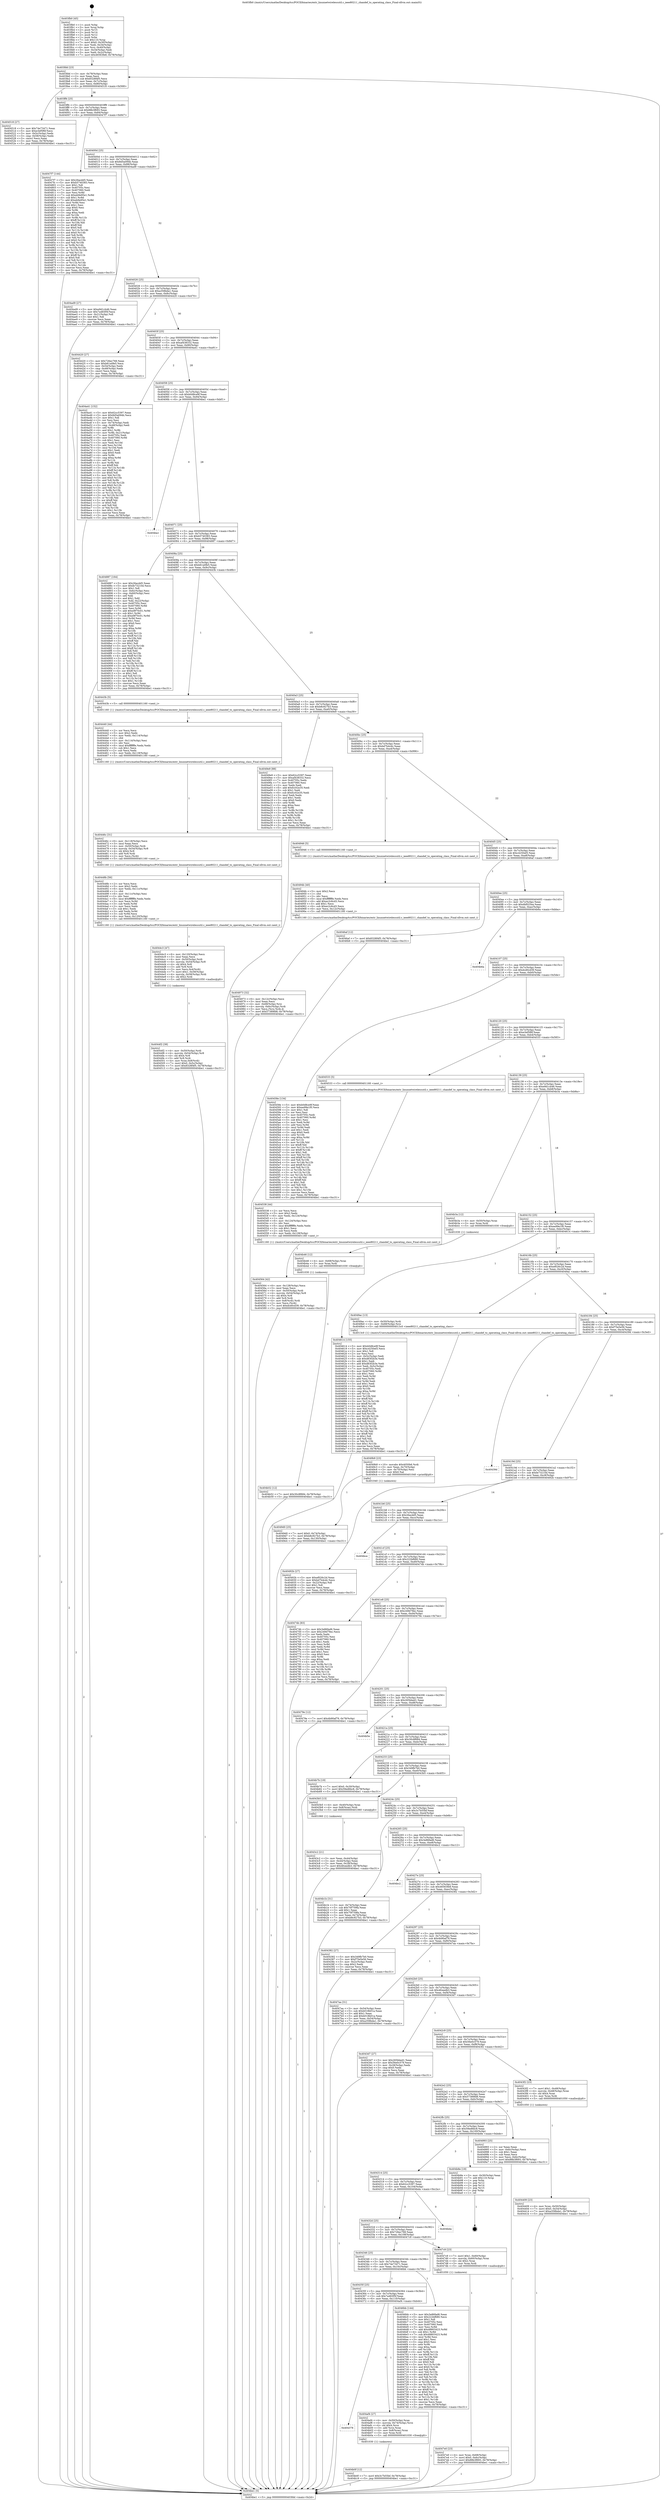 digraph "0x403fb0" {
  label = "0x403fb0 (/mnt/c/Users/mathe/Desktop/tcc/POCII/binaries/extr_linuxnetwirelessutil.c_ieee80211_chandef_to_operating_class_Final-ollvm.out::main(0))"
  labelloc = "t"
  node[shape=record]

  Entry [label="",width=0.3,height=0.3,shape=circle,fillcolor=black,style=filled]
  "0x403fdd" [label="{
     0x403fdd [23]\l
     | [instrs]\l
     &nbsp;&nbsp;0x403fdd \<+3\>: mov -0x78(%rbp),%eax\l
     &nbsp;&nbsp;0x403fe0 \<+2\>: mov %eax,%ecx\l
     &nbsp;&nbsp;0x403fe2 \<+6\>: sub $0x8328f4f5,%ecx\l
     &nbsp;&nbsp;0x403fe8 \<+3\>: mov %eax,-0x7c(%rbp)\l
     &nbsp;&nbsp;0x403feb \<+3\>: mov %ecx,-0x80(%rbp)\l
     &nbsp;&nbsp;0x403fee \<+6\>: je 0000000000404518 \<main+0x568\>\l
  }"]
  "0x404518" [label="{
     0x404518 [27]\l
     | [instrs]\l
     &nbsp;&nbsp;0x404518 \<+5\>: mov $0x74e73471,%eax\l
     &nbsp;&nbsp;0x40451d \<+5\>: mov $0xe3ef5f6f,%ecx\l
     &nbsp;&nbsp;0x404522 \<+3\>: mov -0x5c(%rbp),%edx\l
     &nbsp;&nbsp;0x404525 \<+3\>: cmp -0x58(%rbp),%edx\l
     &nbsp;&nbsp;0x404528 \<+3\>: cmovl %ecx,%eax\l
     &nbsp;&nbsp;0x40452b \<+3\>: mov %eax,-0x78(%rbp)\l
     &nbsp;&nbsp;0x40452e \<+5\>: jmp 0000000000404be1 \<main+0xc31\>\l
  }"]
  "0x403ff4" [label="{
     0x403ff4 [25]\l
     | [instrs]\l
     &nbsp;&nbsp;0x403ff4 \<+5\>: jmp 0000000000403ff9 \<main+0x49\>\l
     &nbsp;&nbsp;0x403ff9 \<+3\>: mov -0x7c(%rbp),%eax\l
     &nbsp;&nbsp;0x403ffc \<+5\>: sub $0x88b3f693,%eax\l
     &nbsp;&nbsp;0x404001 \<+6\>: mov %eax,-0x84(%rbp)\l
     &nbsp;&nbsp;0x404007 \<+6\>: je 00000000004047f7 \<main+0x847\>\l
  }"]
  Exit [label="",width=0.3,height=0.3,shape=circle,fillcolor=black,style=filled,peripheries=2]
  "0x4047f7" [label="{
     0x4047f7 [144]\l
     | [instrs]\l
     &nbsp;&nbsp;0x4047f7 \<+5\>: mov $0x26acdd5,%eax\l
     &nbsp;&nbsp;0x4047fc \<+5\>: mov $0xb5740383,%ecx\l
     &nbsp;&nbsp;0x404801 \<+2\>: mov $0x1,%dl\l
     &nbsp;&nbsp;0x404803 \<+7\>: mov 0x40705c,%esi\l
     &nbsp;&nbsp;0x40480a \<+7\>: mov 0x407060,%edi\l
     &nbsp;&nbsp;0x404811 \<+3\>: mov %esi,%r8d\l
     &nbsp;&nbsp;0x404814 \<+7\>: sub $0xeb9e95e1,%r8d\l
     &nbsp;&nbsp;0x40481b \<+4\>: sub $0x1,%r8d\l
     &nbsp;&nbsp;0x40481f \<+7\>: add $0xeb9e95e1,%r8d\l
     &nbsp;&nbsp;0x404826 \<+4\>: imul %r8d,%esi\l
     &nbsp;&nbsp;0x40482a \<+3\>: and $0x1,%esi\l
     &nbsp;&nbsp;0x40482d \<+3\>: cmp $0x0,%esi\l
     &nbsp;&nbsp;0x404830 \<+4\>: sete %r9b\l
     &nbsp;&nbsp;0x404834 \<+3\>: cmp $0xa,%edi\l
     &nbsp;&nbsp;0x404837 \<+4\>: setl %r10b\l
     &nbsp;&nbsp;0x40483b \<+3\>: mov %r9b,%r11b\l
     &nbsp;&nbsp;0x40483e \<+4\>: xor $0xff,%r11b\l
     &nbsp;&nbsp;0x404842 \<+3\>: mov %r10b,%bl\l
     &nbsp;&nbsp;0x404845 \<+3\>: xor $0xff,%bl\l
     &nbsp;&nbsp;0x404848 \<+3\>: xor $0x0,%dl\l
     &nbsp;&nbsp;0x40484b \<+3\>: mov %r11b,%r14b\l
     &nbsp;&nbsp;0x40484e \<+4\>: and $0x0,%r14b\l
     &nbsp;&nbsp;0x404852 \<+3\>: and %dl,%r9b\l
     &nbsp;&nbsp;0x404855 \<+3\>: mov %bl,%r15b\l
     &nbsp;&nbsp;0x404858 \<+4\>: and $0x0,%r15b\l
     &nbsp;&nbsp;0x40485c \<+3\>: and %dl,%r10b\l
     &nbsp;&nbsp;0x40485f \<+3\>: or %r9b,%r14b\l
     &nbsp;&nbsp;0x404862 \<+3\>: or %r10b,%r15b\l
     &nbsp;&nbsp;0x404865 \<+3\>: xor %r15b,%r14b\l
     &nbsp;&nbsp;0x404868 \<+3\>: or %bl,%r11b\l
     &nbsp;&nbsp;0x40486b \<+4\>: xor $0xff,%r11b\l
     &nbsp;&nbsp;0x40486f \<+3\>: or $0x0,%dl\l
     &nbsp;&nbsp;0x404872 \<+3\>: and %dl,%r11b\l
     &nbsp;&nbsp;0x404875 \<+3\>: or %r11b,%r14b\l
     &nbsp;&nbsp;0x404878 \<+4\>: test $0x1,%r14b\l
     &nbsp;&nbsp;0x40487c \<+3\>: cmovne %ecx,%eax\l
     &nbsp;&nbsp;0x40487f \<+3\>: mov %eax,-0x78(%rbp)\l
     &nbsp;&nbsp;0x404882 \<+5\>: jmp 0000000000404be1 \<main+0xc31\>\l
  }"]
  "0x40400d" [label="{
     0x40400d [25]\l
     | [instrs]\l
     &nbsp;&nbsp;0x40400d \<+5\>: jmp 0000000000404012 \<main+0x62\>\l
     &nbsp;&nbsp;0x404012 \<+3\>: mov -0x7c(%rbp),%eax\l
     &nbsp;&nbsp;0x404015 \<+5\>: sub $0x8d5a094b,%eax\l
     &nbsp;&nbsp;0x40401a \<+6\>: mov %eax,-0x88(%rbp)\l
     &nbsp;&nbsp;0x404020 \<+6\>: je 0000000000404ad9 \<main+0xb29\>\l
  }"]
  "0x404b52" [label="{
     0x404b52 [12]\l
     | [instrs]\l
     &nbsp;&nbsp;0x404b52 \<+7\>: movl $0x30c8f684,-0x78(%rbp)\l
     &nbsp;&nbsp;0x404b59 \<+5\>: jmp 0000000000404be1 \<main+0xc31\>\l
  }"]
  "0x404ad9" [label="{
     0x404ad9 [27]\l
     | [instrs]\l
     &nbsp;&nbsp;0x404ad9 \<+5\>: mov $0xe9d1cb46,%eax\l
     &nbsp;&nbsp;0x404ade \<+5\>: mov $0x7a483f5f,%ecx\l
     &nbsp;&nbsp;0x404ae3 \<+3\>: mov -0x21(%rbp),%dl\l
     &nbsp;&nbsp;0x404ae6 \<+3\>: test $0x1,%dl\l
     &nbsp;&nbsp;0x404ae9 \<+3\>: cmovne %ecx,%eax\l
     &nbsp;&nbsp;0x404aec \<+3\>: mov %eax,-0x78(%rbp)\l
     &nbsp;&nbsp;0x404aef \<+5\>: jmp 0000000000404be1 \<main+0xc31\>\l
  }"]
  "0x404026" [label="{
     0x404026 [25]\l
     | [instrs]\l
     &nbsp;&nbsp;0x404026 \<+5\>: jmp 000000000040402b \<main+0x7b\>\l
     &nbsp;&nbsp;0x40402b \<+3\>: mov -0x7c(%rbp),%eax\l
     &nbsp;&nbsp;0x40402e \<+5\>: sub $0xa358bda1,%eax\l
     &nbsp;&nbsp;0x404033 \<+6\>: mov %eax,-0x8c(%rbp)\l
     &nbsp;&nbsp;0x404039 \<+6\>: je 0000000000404420 \<main+0x470\>\l
  }"]
  "0x404b46" [label="{
     0x404b46 [12]\l
     | [instrs]\l
     &nbsp;&nbsp;0x404b46 \<+4\>: mov -0x68(%rbp),%rax\l
     &nbsp;&nbsp;0x404b4a \<+3\>: mov %rax,%rdi\l
     &nbsp;&nbsp;0x404b4d \<+5\>: call 0000000000401030 \<free@plt\>\l
     | [calls]\l
     &nbsp;&nbsp;0x401030 \{1\} (unknown)\l
  }"]
  "0x404420" [label="{
     0x404420 [27]\l
     | [instrs]\l
     &nbsp;&nbsp;0x404420 \<+5\>: mov $0x726ec768,%eax\l
     &nbsp;&nbsp;0x404425 \<+5\>: mov $0xb61a0fe5,%ecx\l
     &nbsp;&nbsp;0x40442a \<+3\>: mov -0x54(%rbp),%edx\l
     &nbsp;&nbsp;0x40442d \<+3\>: cmp -0x48(%rbp),%edx\l
     &nbsp;&nbsp;0x404430 \<+3\>: cmovl %ecx,%eax\l
     &nbsp;&nbsp;0x404433 \<+3\>: mov %eax,-0x78(%rbp)\l
     &nbsp;&nbsp;0x404436 \<+5\>: jmp 0000000000404be1 \<main+0xc31\>\l
  }"]
  "0x40403f" [label="{
     0x40403f [25]\l
     | [instrs]\l
     &nbsp;&nbsp;0x40403f \<+5\>: jmp 0000000000404044 \<main+0x94\>\l
     &nbsp;&nbsp;0x404044 \<+3\>: mov -0x7c(%rbp),%eax\l
     &nbsp;&nbsp;0x404047 \<+5\>: sub $0xaf438332,%eax\l
     &nbsp;&nbsp;0x40404c \<+6\>: mov %eax,-0x90(%rbp)\l
     &nbsp;&nbsp;0x404052 \<+6\>: je 0000000000404a41 \<main+0xa91\>\l
  }"]
  "0x404b0f" [label="{
     0x404b0f [12]\l
     | [instrs]\l
     &nbsp;&nbsp;0x404b0f \<+7\>: movl $0x3c7b55bf,-0x78(%rbp)\l
     &nbsp;&nbsp;0x404b16 \<+5\>: jmp 0000000000404be1 \<main+0xc31\>\l
  }"]
  "0x404a41" [label="{
     0x404a41 [152]\l
     | [instrs]\l
     &nbsp;&nbsp;0x404a41 \<+5\>: mov $0x62cc5397,%eax\l
     &nbsp;&nbsp;0x404a46 \<+5\>: mov $0x8d5a094b,%ecx\l
     &nbsp;&nbsp;0x404a4b \<+2\>: mov $0x1,%dl\l
     &nbsp;&nbsp;0x404a4d \<+2\>: xor %esi,%esi\l
     &nbsp;&nbsp;0x404a4f \<+3\>: mov -0x74(%rbp),%edi\l
     &nbsp;&nbsp;0x404a52 \<+3\>: cmp -0x48(%rbp),%edi\l
     &nbsp;&nbsp;0x404a55 \<+4\>: setl %r8b\l
     &nbsp;&nbsp;0x404a59 \<+4\>: and $0x1,%r8b\l
     &nbsp;&nbsp;0x404a5d \<+4\>: mov %r8b,-0x21(%rbp)\l
     &nbsp;&nbsp;0x404a61 \<+7\>: mov 0x40705c,%edi\l
     &nbsp;&nbsp;0x404a68 \<+8\>: mov 0x407060,%r9d\l
     &nbsp;&nbsp;0x404a70 \<+3\>: sub $0x1,%esi\l
     &nbsp;&nbsp;0x404a73 \<+3\>: mov %edi,%r10d\l
     &nbsp;&nbsp;0x404a76 \<+3\>: add %esi,%r10d\l
     &nbsp;&nbsp;0x404a79 \<+4\>: imul %r10d,%edi\l
     &nbsp;&nbsp;0x404a7d \<+3\>: and $0x1,%edi\l
     &nbsp;&nbsp;0x404a80 \<+3\>: cmp $0x0,%edi\l
     &nbsp;&nbsp;0x404a83 \<+4\>: sete %r8b\l
     &nbsp;&nbsp;0x404a87 \<+4\>: cmp $0xa,%r9d\l
     &nbsp;&nbsp;0x404a8b \<+4\>: setl %r11b\l
     &nbsp;&nbsp;0x404a8f \<+3\>: mov %r8b,%bl\l
     &nbsp;&nbsp;0x404a92 \<+3\>: xor $0xff,%bl\l
     &nbsp;&nbsp;0x404a95 \<+3\>: mov %r11b,%r14b\l
     &nbsp;&nbsp;0x404a98 \<+4\>: xor $0xff,%r14b\l
     &nbsp;&nbsp;0x404a9c \<+3\>: xor $0x0,%dl\l
     &nbsp;&nbsp;0x404a9f \<+3\>: mov %bl,%r15b\l
     &nbsp;&nbsp;0x404aa2 \<+4\>: and $0x0,%r15b\l
     &nbsp;&nbsp;0x404aa6 \<+3\>: and %dl,%r8b\l
     &nbsp;&nbsp;0x404aa9 \<+3\>: mov %r14b,%r12b\l
     &nbsp;&nbsp;0x404aac \<+4\>: and $0x0,%r12b\l
     &nbsp;&nbsp;0x404ab0 \<+3\>: and %dl,%r11b\l
     &nbsp;&nbsp;0x404ab3 \<+3\>: or %r8b,%r15b\l
     &nbsp;&nbsp;0x404ab6 \<+3\>: or %r11b,%r12b\l
     &nbsp;&nbsp;0x404ab9 \<+3\>: xor %r12b,%r15b\l
     &nbsp;&nbsp;0x404abc \<+3\>: or %r14b,%bl\l
     &nbsp;&nbsp;0x404abf \<+3\>: xor $0xff,%bl\l
     &nbsp;&nbsp;0x404ac2 \<+3\>: or $0x0,%dl\l
     &nbsp;&nbsp;0x404ac5 \<+2\>: and %dl,%bl\l
     &nbsp;&nbsp;0x404ac7 \<+3\>: or %bl,%r15b\l
     &nbsp;&nbsp;0x404aca \<+4\>: test $0x1,%r15b\l
     &nbsp;&nbsp;0x404ace \<+3\>: cmovne %ecx,%eax\l
     &nbsp;&nbsp;0x404ad1 \<+3\>: mov %eax,-0x78(%rbp)\l
     &nbsp;&nbsp;0x404ad4 \<+5\>: jmp 0000000000404be1 \<main+0xc31\>\l
  }"]
  "0x404058" [label="{
     0x404058 [25]\l
     | [instrs]\l
     &nbsp;&nbsp;0x404058 \<+5\>: jmp 000000000040405d \<main+0xad\>\l
     &nbsp;&nbsp;0x40405d \<+3\>: mov -0x7c(%rbp),%eax\l
     &nbsp;&nbsp;0x404060 \<+5\>: sub $0xb0d8ce9f,%eax\l
     &nbsp;&nbsp;0x404065 \<+6\>: mov %eax,-0x94(%rbp)\l
     &nbsp;&nbsp;0x40406b \<+6\>: je 0000000000404ba1 \<main+0xbf1\>\l
  }"]
  "0x404378" [label="{
     0x404378\l
  }", style=dashed]
  "0x404ba1" [label="{
     0x404ba1\l
  }", style=dashed]
  "0x404071" [label="{
     0x404071 [25]\l
     | [instrs]\l
     &nbsp;&nbsp;0x404071 \<+5\>: jmp 0000000000404076 \<main+0xc6\>\l
     &nbsp;&nbsp;0x404076 \<+3\>: mov -0x7c(%rbp),%eax\l
     &nbsp;&nbsp;0x404079 \<+5\>: sub $0xb5740383,%eax\l
     &nbsp;&nbsp;0x40407e \<+6\>: mov %eax,-0x98(%rbp)\l
     &nbsp;&nbsp;0x404084 \<+6\>: je 0000000000404887 \<main+0x8d7\>\l
  }"]
  "0x404af4" [label="{
     0x404af4 [27]\l
     | [instrs]\l
     &nbsp;&nbsp;0x404af4 \<+4\>: mov -0x50(%rbp),%rax\l
     &nbsp;&nbsp;0x404af8 \<+4\>: movslq -0x74(%rbp),%rcx\l
     &nbsp;&nbsp;0x404afc \<+4\>: shl $0x4,%rcx\l
     &nbsp;&nbsp;0x404b00 \<+3\>: add %rcx,%rax\l
     &nbsp;&nbsp;0x404b03 \<+4\>: mov 0x8(%rax),%rax\l
     &nbsp;&nbsp;0x404b07 \<+3\>: mov %rax,%rdi\l
     &nbsp;&nbsp;0x404b0a \<+5\>: call 0000000000401030 \<free@plt\>\l
     | [calls]\l
     &nbsp;&nbsp;0x401030 \{1\} (unknown)\l
  }"]
  "0x404887" [label="{
     0x404887 [164]\l
     | [instrs]\l
     &nbsp;&nbsp;0x404887 \<+5\>: mov $0x26acdd5,%eax\l
     &nbsp;&nbsp;0x40488c \<+5\>: mov $0xfe73210d,%ecx\l
     &nbsp;&nbsp;0x404891 \<+2\>: mov $0x1,%dl\l
     &nbsp;&nbsp;0x404893 \<+3\>: mov -0x6c(%rbp),%esi\l
     &nbsp;&nbsp;0x404896 \<+3\>: cmp -0x60(%rbp),%esi\l
     &nbsp;&nbsp;0x404899 \<+4\>: setl %dil\l
     &nbsp;&nbsp;0x40489d \<+4\>: and $0x1,%dil\l
     &nbsp;&nbsp;0x4048a1 \<+4\>: mov %dil,-0x22(%rbp)\l
     &nbsp;&nbsp;0x4048a5 \<+7\>: mov 0x40705c,%esi\l
     &nbsp;&nbsp;0x4048ac \<+8\>: mov 0x407060,%r8d\l
     &nbsp;&nbsp;0x4048b4 \<+3\>: mov %esi,%r9d\l
     &nbsp;&nbsp;0x4048b7 \<+7\>: add $0xe9f70c01,%r9d\l
     &nbsp;&nbsp;0x4048be \<+4\>: sub $0x1,%r9d\l
     &nbsp;&nbsp;0x4048c2 \<+7\>: sub $0xe9f70c01,%r9d\l
     &nbsp;&nbsp;0x4048c9 \<+4\>: imul %r9d,%esi\l
     &nbsp;&nbsp;0x4048cd \<+3\>: and $0x1,%esi\l
     &nbsp;&nbsp;0x4048d0 \<+3\>: cmp $0x0,%esi\l
     &nbsp;&nbsp;0x4048d3 \<+4\>: sete %dil\l
     &nbsp;&nbsp;0x4048d7 \<+4\>: cmp $0xa,%r8d\l
     &nbsp;&nbsp;0x4048db \<+4\>: setl %r10b\l
     &nbsp;&nbsp;0x4048df \<+3\>: mov %dil,%r11b\l
     &nbsp;&nbsp;0x4048e2 \<+4\>: xor $0xff,%r11b\l
     &nbsp;&nbsp;0x4048e6 \<+3\>: mov %r10b,%bl\l
     &nbsp;&nbsp;0x4048e9 \<+3\>: xor $0xff,%bl\l
     &nbsp;&nbsp;0x4048ec \<+3\>: xor $0x1,%dl\l
     &nbsp;&nbsp;0x4048ef \<+3\>: mov %r11b,%r14b\l
     &nbsp;&nbsp;0x4048f2 \<+4\>: and $0xff,%r14b\l
     &nbsp;&nbsp;0x4048f6 \<+3\>: and %dl,%dil\l
     &nbsp;&nbsp;0x4048f9 \<+3\>: mov %bl,%r15b\l
     &nbsp;&nbsp;0x4048fc \<+4\>: and $0xff,%r15b\l
     &nbsp;&nbsp;0x404900 \<+3\>: and %dl,%r10b\l
     &nbsp;&nbsp;0x404903 \<+3\>: or %dil,%r14b\l
     &nbsp;&nbsp;0x404906 \<+3\>: or %r10b,%r15b\l
     &nbsp;&nbsp;0x404909 \<+3\>: xor %r15b,%r14b\l
     &nbsp;&nbsp;0x40490c \<+3\>: or %bl,%r11b\l
     &nbsp;&nbsp;0x40490f \<+4\>: xor $0xff,%r11b\l
     &nbsp;&nbsp;0x404913 \<+3\>: or $0x1,%dl\l
     &nbsp;&nbsp;0x404916 \<+3\>: and %dl,%r11b\l
     &nbsp;&nbsp;0x404919 \<+3\>: or %r11b,%r14b\l
     &nbsp;&nbsp;0x40491c \<+4\>: test $0x1,%r14b\l
     &nbsp;&nbsp;0x404920 \<+3\>: cmovne %ecx,%eax\l
     &nbsp;&nbsp;0x404923 \<+3\>: mov %eax,-0x78(%rbp)\l
     &nbsp;&nbsp;0x404926 \<+5\>: jmp 0000000000404be1 \<main+0xc31\>\l
  }"]
  "0x40408a" [label="{
     0x40408a [25]\l
     | [instrs]\l
     &nbsp;&nbsp;0x40408a \<+5\>: jmp 000000000040408f \<main+0xdf\>\l
     &nbsp;&nbsp;0x40408f \<+3\>: mov -0x7c(%rbp),%eax\l
     &nbsp;&nbsp;0x404092 \<+5\>: sub $0xb61a0fe5,%eax\l
     &nbsp;&nbsp;0x404097 \<+6\>: mov %eax,-0x9c(%rbp)\l
     &nbsp;&nbsp;0x40409d \<+6\>: je 000000000040443b \<main+0x48b\>\l
  }"]
  "0x4049d0" [label="{
     0x4049d0 [25]\l
     | [instrs]\l
     &nbsp;&nbsp;0x4049d0 \<+7\>: movl $0x0,-0x74(%rbp)\l
     &nbsp;&nbsp;0x4049d7 \<+7\>: movl $0xb8c927b3,-0x78(%rbp)\l
     &nbsp;&nbsp;0x4049de \<+6\>: mov %eax,-0x130(%rbp)\l
     &nbsp;&nbsp;0x4049e4 \<+5\>: jmp 0000000000404be1 \<main+0xc31\>\l
  }"]
  "0x40443b" [label="{
     0x40443b [5]\l
     | [instrs]\l
     &nbsp;&nbsp;0x40443b \<+5\>: call 0000000000401160 \<next_i\>\l
     | [calls]\l
     &nbsp;&nbsp;0x401160 \{1\} (/mnt/c/Users/mathe/Desktop/tcc/POCII/binaries/extr_linuxnetwirelessutil.c_ieee80211_chandef_to_operating_class_Final-ollvm.out::next_i)\l
  }"]
  "0x4040a3" [label="{
     0x4040a3 [25]\l
     | [instrs]\l
     &nbsp;&nbsp;0x4040a3 \<+5\>: jmp 00000000004040a8 \<main+0xf8\>\l
     &nbsp;&nbsp;0x4040a8 \<+3\>: mov -0x7c(%rbp),%eax\l
     &nbsp;&nbsp;0x4040ab \<+5\>: sub $0xb8c927b3,%eax\l
     &nbsp;&nbsp;0x4040b0 \<+6\>: mov %eax,-0xa0(%rbp)\l
     &nbsp;&nbsp;0x4040b6 \<+6\>: je 00000000004049e9 \<main+0xa39\>\l
  }"]
  "0x4049b9" [label="{
     0x4049b9 [23]\l
     | [instrs]\l
     &nbsp;&nbsp;0x4049b9 \<+10\>: movabs $0x4050b6,%rdi\l
     &nbsp;&nbsp;0x4049c3 \<+3\>: mov %eax,-0x70(%rbp)\l
     &nbsp;&nbsp;0x4049c6 \<+3\>: mov -0x70(%rbp),%esi\l
     &nbsp;&nbsp;0x4049c9 \<+2\>: mov $0x0,%al\l
     &nbsp;&nbsp;0x4049cb \<+5\>: call 0000000000401040 \<printf@plt\>\l
     | [calls]\l
     &nbsp;&nbsp;0x401040 \{1\} (unknown)\l
  }"]
  "0x4049e9" [label="{
     0x4049e9 [88]\l
     | [instrs]\l
     &nbsp;&nbsp;0x4049e9 \<+5\>: mov $0x62cc5397,%eax\l
     &nbsp;&nbsp;0x4049ee \<+5\>: mov $0xaf438332,%ecx\l
     &nbsp;&nbsp;0x4049f3 \<+7\>: mov 0x40705c,%edx\l
     &nbsp;&nbsp;0x4049fa \<+7\>: mov 0x407060,%esi\l
     &nbsp;&nbsp;0x404a01 \<+2\>: mov %edx,%edi\l
     &nbsp;&nbsp;0x404a03 \<+6\>: add $0xfcc02e35,%edi\l
     &nbsp;&nbsp;0x404a09 \<+3\>: sub $0x1,%edi\l
     &nbsp;&nbsp;0x404a0c \<+6\>: sub $0xfcc02e35,%edi\l
     &nbsp;&nbsp;0x404a12 \<+3\>: imul %edi,%edx\l
     &nbsp;&nbsp;0x404a15 \<+3\>: and $0x1,%edx\l
     &nbsp;&nbsp;0x404a18 \<+3\>: cmp $0x0,%edx\l
     &nbsp;&nbsp;0x404a1b \<+4\>: sete %r8b\l
     &nbsp;&nbsp;0x404a1f \<+3\>: cmp $0xa,%esi\l
     &nbsp;&nbsp;0x404a22 \<+4\>: setl %r9b\l
     &nbsp;&nbsp;0x404a26 \<+3\>: mov %r8b,%r10b\l
     &nbsp;&nbsp;0x404a29 \<+3\>: and %r9b,%r10b\l
     &nbsp;&nbsp;0x404a2c \<+3\>: xor %r9b,%r8b\l
     &nbsp;&nbsp;0x404a2f \<+3\>: or %r8b,%r10b\l
     &nbsp;&nbsp;0x404a32 \<+4\>: test $0x1,%r10b\l
     &nbsp;&nbsp;0x404a36 \<+3\>: cmovne %ecx,%eax\l
     &nbsp;&nbsp;0x404a39 \<+3\>: mov %eax,-0x78(%rbp)\l
     &nbsp;&nbsp;0x404a3c \<+5\>: jmp 0000000000404be1 \<main+0xc31\>\l
  }"]
  "0x4040bc" [label="{
     0x4040bc [25]\l
     | [instrs]\l
     &nbsp;&nbsp;0x4040bc \<+5\>: jmp 00000000004040c1 \<main+0x111\>\l
     &nbsp;&nbsp;0x4040c1 \<+3\>: mov -0x7c(%rbp),%eax\l
     &nbsp;&nbsp;0x4040c4 \<+5\>: sub $0xbd7b4cdc,%eax\l
     &nbsp;&nbsp;0x4040c9 \<+6\>: mov %eax,-0xa4(%rbp)\l
     &nbsp;&nbsp;0x4040cf \<+6\>: je 0000000000404946 \<main+0x996\>\l
  }"]
  "0x404973" [label="{
     0x404973 [32]\l
     | [instrs]\l
     &nbsp;&nbsp;0x404973 \<+6\>: mov -0x12c(%rbp),%ecx\l
     &nbsp;&nbsp;0x404979 \<+3\>: imul %eax,%ecx\l
     &nbsp;&nbsp;0x40497c \<+4\>: mov -0x68(%rbp),%rsi\l
     &nbsp;&nbsp;0x404980 \<+4\>: movslq -0x6c(%rbp),%rdi\l
     &nbsp;&nbsp;0x404984 \<+3\>: mov %ecx,(%rsi,%rdi,4)\l
     &nbsp;&nbsp;0x404987 \<+7\>: movl $0x57389fd8,-0x78(%rbp)\l
     &nbsp;&nbsp;0x40498e \<+5\>: jmp 0000000000404be1 \<main+0xc31\>\l
  }"]
  "0x404946" [label="{
     0x404946 [5]\l
     | [instrs]\l
     &nbsp;&nbsp;0x404946 \<+5\>: call 0000000000401160 \<next_i\>\l
     | [calls]\l
     &nbsp;&nbsp;0x401160 \{1\} (/mnt/c/Users/mathe/Desktop/tcc/POCII/binaries/extr_linuxnetwirelessutil.c_ieee80211_chandef_to_operating_class_Final-ollvm.out::next_i)\l
  }"]
  "0x4040d5" [label="{
     0x4040d5 [25]\l
     | [instrs]\l
     &nbsp;&nbsp;0x4040d5 \<+5\>: jmp 00000000004040da \<main+0x12a\>\l
     &nbsp;&nbsp;0x4040da \<+3\>: mov -0x7c(%rbp),%eax\l
     &nbsp;&nbsp;0x4040dd \<+5\>: sub $0xc4250ef3,%eax\l
     &nbsp;&nbsp;0x4040e2 \<+6\>: mov %eax,-0xa8(%rbp)\l
     &nbsp;&nbsp;0x4040e8 \<+6\>: je 00000000004046af \<main+0x6ff\>\l
  }"]
  "0x40494b" [label="{
     0x40494b [40]\l
     | [instrs]\l
     &nbsp;&nbsp;0x40494b \<+5\>: mov $0x2,%ecx\l
     &nbsp;&nbsp;0x404950 \<+1\>: cltd\l
     &nbsp;&nbsp;0x404951 \<+2\>: idiv %ecx\l
     &nbsp;&nbsp;0x404953 \<+6\>: imul $0xfffffffe,%edx,%ecx\l
     &nbsp;&nbsp;0x404959 \<+6\>: add $0xec2c6cd3,%ecx\l
     &nbsp;&nbsp;0x40495f \<+3\>: add $0x1,%ecx\l
     &nbsp;&nbsp;0x404962 \<+6\>: sub $0xec2c6cd3,%ecx\l
     &nbsp;&nbsp;0x404968 \<+6\>: mov %ecx,-0x12c(%rbp)\l
     &nbsp;&nbsp;0x40496e \<+5\>: call 0000000000401160 \<next_i\>\l
     | [calls]\l
     &nbsp;&nbsp;0x401160 \{1\} (/mnt/c/Users/mathe/Desktop/tcc/POCII/binaries/extr_linuxnetwirelessutil.c_ieee80211_chandef_to_operating_class_Final-ollvm.out::next_i)\l
  }"]
  "0x4046af" [label="{
     0x4046af [12]\l
     | [instrs]\l
     &nbsp;&nbsp;0x4046af \<+7\>: movl $0x8328f4f5,-0x78(%rbp)\l
     &nbsp;&nbsp;0x4046b6 \<+5\>: jmp 0000000000404be1 \<main+0xc31\>\l
  }"]
  "0x4040ee" [label="{
     0x4040ee [25]\l
     | [instrs]\l
     &nbsp;&nbsp;0x4040ee \<+5\>: jmp 00000000004040f3 \<main+0x143\>\l
     &nbsp;&nbsp;0x4040f3 \<+3\>: mov -0x7c(%rbp),%eax\l
     &nbsp;&nbsp;0x4040f6 \<+5\>: sub $0xdbf025ea,%eax\l
     &nbsp;&nbsp;0x4040fb \<+6\>: mov %eax,-0xac(%rbp)\l
     &nbsp;&nbsp;0x404101 \<+6\>: je 0000000000404b6a \<main+0xbba\>\l
  }"]
  "0x4047e0" [label="{
     0x4047e0 [23]\l
     | [instrs]\l
     &nbsp;&nbsp;0x4047e0 \<+4\>: mov %rax,-0x68(%rbp)\l
     &nbsp;&nbsp;0x4047e4 \<+7\>: movl $0x0,-0x6c(%rbp)\l
     &nbsp;&nbsp;0x4047eb \<+7\>: movl $0x88b3f693,-0x78(%rbp)\l
     &nbsp;&nbsp;0x4047f2 \<+5\>: jmp 0000000000404be1 \<main+0xc31\>\l
  }"]
  "0x404b6a" [label="{
     0x404b6a\l
  }", style=dashed]
  "0x404107" [label="{
     0x404107 [25]\l
     | [instrs]\l
     &nbsp;&nbsp;0x404107 \<+5\>: jmp 000000000040410c \<main+0x15c\>\l
     &nbsp;&nbsp;0x40410c \<+3\>: mov -0x7c(%rbp),%eax\l
     &nbsp;&nbsp;0x40410f \<+5\>: sub $0xdcd0cd39,%eax\l
     &nbsp;&nbsp;0x404114 \<+6\>: mov %eax,-0xb0(%rbp)\l
     &nbsp;&nbsp;0x40411a \<+6\>: je 000000000040458e \<main+0x5de\>\l
  }"]
  "0x40435f" [label="{
     0x40435f [25]\l
     | [instrs]\l
     &nbsp;&nbsp;0x40435f \<+5\>: jmp 0000000000404364 \<main+0x3b4\>\l
     &nbsp;&nbsp;0x404364 \<+3\>: mov -0x7c(%rbp),%eax\l
     &nbsp;&nbsp;0x404367 \<+5\>: sub $0x7a483f5f,%eax\l
     &nbsp;&nbsp;0x40436c \<+6\>: mov %eax,-0x110(%rbp)\l
     &nbsp;&nbsp;0x404372 \<+6\>: je 0000000000404af4 \<main+0xb44\>\l
  }"]
  "0x40458e" [label="{
     0x40458e [134]\l
     | [instrs]\l
     &nbsp;&nbsp;0x40458e \<+5\>: mov $0xb0d8ce9f,%eax\l
     &nbsp;&nbsp;0x404593 \<+5\>: mov $0xee99e1f0,%ecx\l
     &nbsp;&nbsp;0x404598 \<+2\>: mov $0x1,%dl\l
     &nbsp;&nbsp;0x40459a \<+2\>: xor %esi,%esi\l
     &nbsp;&nbsp;0x40459c \<+7\>: mov 0x40705c,%edi\l
     &nbsp;&nbsp;0x4045a3 \<+8\>: mov 0x407060,%r8d\l
     &nbsp;&nbsp;0x4045ab \<+3\>: sub $0x1,%esi\l
     &nbsp;&nbsp;0x4045ae \<+3\>: mov %edi,%r9d\l
     &nbsp;&nbsp;0x4045b1 \<+3\>: add %esi,%r9d\l
     &nbsp;&nbsp;0x4045b4 \<+4\>: imul %r9d,%edi\l
     &nbsp;&nbsp;0x4045b8 \<+3\>: and $0x1,%edi\l
     &nbsp;&nbsp;0x4045bb \<+3\>: cmp $0x0,%edi\l
     &nbsp;&nbsp;0x4045be \<+4\>: sete %r10b\l
     &nbsp;&nbsp;0x4045c2 \<+4\>: cmp $0xa,%r8d\l
     &nbsp;&nbsp;0x4045c6 \<+4\>: setl %r11b\l
     &nbsp;&nbsp;0x4045ca \<+3\>: mov %r10b,%bl\l
     &nbsp;&nbsp;0x4045cd \<+3\>: xor $0xff,%bl\l
     &nbsp;&nbsp;0x4045d0 \<+3\>: mov %r11b,%r14b\l
     &nbsp;&nbsp;0x4045d3 \<+4\>: xor $0xff,%r14b\l
     &nbsp;&nbsp;0x4045d7 \<+3\>: xor $0x1,%dl\l
     &nbsp;&nbsp;0x4045da \<+3\>: mov %bl,%r15b\l
     &nbsp;&nbsp;0x4045dd \<+4\>: and $0xff,%r15b\l
     &nbsp;&nbsp;0x4045e1 \<+3\>: and %dl,%r10b\l
     &nbsp;&nbsp;0x4045e4 \<+3\>: mov %r14b,%r12b\l
     &nbsp;&nbsp;0x4045e7 \<+4\>: and $0xff,%r12b\l
     &nbsp;&nbsp;0x4045eb \<+3\>: and %dl,%r11b\l
     &nbsp;&nbsp;0x4045ee \<+3\>: or %r10b,%r15b\l
     &nbsp;&nbsp;0x4045f1 \<+3\>: or %r11b,%r12b\l
     &nbsp;&nbsp;0x4045f4 \<+3\>: xor %r12b,%r15b\l
     &nbsp;&nbsp;0x4045f7 \<+3\>: or %r14b,%bl\l
     &nbsp;&nbsp;0x4045fa \<+3\>: xor $0xff,%bl\l
     &nbsp;&nbsp;0x4045fd \<+3\>: or $0x1,%dl\l
     &nbsp;&nbsp;0x404600 \<+2\>: and %dl,%bl\l
     &nbsp;&nbsp;0x404602 \<+3\>: or %bl,%r15b\l
     &nbsp;&nbsp;0x404605 \<+4\>: test $0x1,%r15b\l
     &nbsp;&nbsp;0x404609 \<+3\>: cmovne %ecx,%eax\l
     &nbsp;&nbsp;0x40460c \<+3\>: mov %eax,-0x78(%rbp)\l
     &nbsp;&nbsp;0x40460f \<+5\>: jmp 0000000000404be1 \<main+0xc31\>\l
  }"]
  "0x404120" [label="{
     0x404120 [25]\l
     | [instrs]\l
     &nbsp;&nbsp;0x404120 \<+5\>: jmp 0000000000404125 \<main+0x175\>\l
     &nbsp;&nbsp;0x404125 \<+3\>: mov -0x7c(%rbp),%eax\l
     &nbsp;&nbsp;0x404128 \<+5\>: sub $0xe3ef5f6f,%eax\l
     &nbsp;&nbsp;0x40412d \<+6\>: mov %eax,-0xb4(%rbp)\l
     &nbsp;&nbsp;0x404133 \<+6\>: je 0000000000404533 \<main+0x583\>\l
  }"]
  "0x4046bb" [label="{
     0x4046bb [144]\l
     | [instrs]\l
     &nbsp;&nbsp;0x4046bb \<+5\>: mov $0x3e86fad6,%eax\l
     &nbsp;&nbsp;0x4046c0 \<+5\>: mov $0x222bf680,%ecx\l
     &nbsp;&nbsp;0x4046c5 \<+2\>: mov $0x1,%dl\l
     &nbsp;&nbsp;0x4046c7 \<+7\>: mov 0x40705c,%esi\l
     &nbsp;&nbsp;0x4046ce \<+7\>: mov 0x407060,%edi\l
     &nbsp;&nbsp;0x4046d5 \<+3\>: mov %esi,%r8d\l
     &nbsp;&nbsp;0x4046d8 \<+7\>: add $0x48803423,%r8d\l
     &nbsp;&nbsp;0x4046df \<+4\>: sub $0x1,%r8d\l
     &nbsp;&nbsp;0x4046e3 \<+7\>: sub $0x48803423,%r8d\l
     &nbsp;&nbsp;0x4046ea \<+4\>: imul %r8d,%esi\l
     &nbsp;&nbsp;0x4046ee \<+3\>: and $0x1,%esi\l
     &nbsp;&nbsp;0x4046f1 \<+3\>: cmp $0x0,%esi\l
     &nbsp;&nbsp;0x4046f4 \<+4\>: sete %r9b\l
     &nbsp;&nbsp;0x4046f8 \<+3\>: cmp $0xa,%edi\l
     &nbsp;&nbsp;0x4046fb \<+4\>: setl %r10b\l
     &nbsp;&nbsp;0x4046ff \<+3\>: mov %r9b,%r11b\l
     &nbsp;&nbsp;0x404702 \<+4\>: xor $0xff,%r11b\l
     &nbsp;&nbsp;0x404706 \<+3\>: mov %r10b,%bl\l
     &nbsp;&nbsp;0x404709 \<+3\>: xor $0xff,%bl\l
     &nbsp;&nbsp;0x40470c \<+3\>: xor $0x0,%dl\l
     &nbsp;&nbsp;0x40470f \<+3\>: mov %r11b,%r14b\l
     &nbsp;&nbsp;0x404712 \<+4\>: and $0x0,%r14b\l
     &nbsp;&nbsp;0x404716 \<+3\>: and %dl,%r9b\l
     &nbsp;&nbsp;0x404719 \<+3\>: mov %bl,%r15b\l
     &nbsp;&nbsp;0x40471c \<+4\>: and $0x0,%r15b\l
     &nbsp;&nbsp;0x404720 \<+3\>: and %dl,%r10b\l
     &nbsp;&nbsp;0x404723 \<+3\>: or %r9b,%r14b\l
     &nbsp;&nbsp;0x404726 \<+3\>: or %r10b,%r15b\l
     &nbsp;&nbsp;0x404729 \<+3\>: xor %r15b,%r14b\l
     &nbsp;&nbsp;0x40472c \<+3\>: or %bl,%r11b\l
     &nbsp;&nbsp;0x40472f \<+4\>: xor $0xff,%r11b\l
     &nbsp;&nbsp;0x404733 \<+3\>: or $0x0,%dl\l
     &nbsp;&nbsp;0x404736 \<+3\>: and %dl,%r11b\l
     &nbsp;&nbsp;0x404739 \<+3\>: or %r11b,%r14b\l
     &nbsp;&nbsp;0x40473c \<+4\>: test $0x1,%r14b\l
     &nbsp;&nbsp;0x404740 \<+3\>: cmovne %ecx,%eax\l
     &nbsp;&nbsp;0x404743 \<+3\>: mov %eax,-0x78(%rbp)\l
     &nbsp;&nbsp;0x404746 \<+5\>: jmp 0000000000404be1 \<main+0xc31\>\l
  }"]
  "0x404533" [label="{
     0x404533 [5]\l
     | [instrs]\l
     &nbsp;&nbsp;0x404533 \<+5\>: call 0000000000401160 \<next_i\>\l
     | [calls]\l
     &nbsp;&nbsp;0x401160 \{1\} (/mnt/c/Users/mathe/Desktop/tcc/POCII/binaries/extr_linuxnetwirelessutil.c_ieee80211_chandef_to_operating_class_Final-ollvm.out::next_i)\l
  }"]
  "0x404139" [label="{
     0x404139 [25]\l
     | [instrs]\l
     &nbsp;&nbsp;0x404139 \<+5\>: jmp 000000000040413e \<main+0x18e\>\l
     &nbsp;&nbsp;0x40413e \<+3\>: mov -0x7c(%rbp),%eax\l
     &nbsp;&nbsp;0x404141 \<+5\>: sub $0xe9d1cb46,%eax\l
     &nbsp;&nbsp;0x404146 \<+6\>: mov %eax,-0xb8(%rbp)\l
     &nbsp;&nbsp;0x40414c \<+6\>: je 0000000000404b3a \<main+0xb8a\>\l
  }"]
  "0x404346" [label="{
     0x404346 [25]\l
     | [instrs]\l
     &nbsp;&nbsp;0x404346 \<+5\>: jmp 000000000040434b \<main+0x39b\>\l
     &nbsp;&nbsp;0x40434b \<+3\>: mov -0x7c(%rbp),%eax\l
     &nbsp;&nbsp;0x40434e \<+5\>: sub $0x74e73471,%eax\l
     &nbsp;&nbsp;0x404353 \<+6\>: mov %eax,-0x10c(%rbp)\l
     &nbsp;&nbsp;0x404359 \<+6\>: je 00000000004046bb \<main+0x70b\>\l
  }"]
  "0x404b3a" [label="{
     0x404b3a [12]\l
     | [instrs]\l
     &nbsp;&nbsp;0x404b3a \<+4\>: mov -0x50(%rbp),%rax\l
     &nbsp;&nbsp;0x404b3e \<+3\>: mov %rax,%rdi\l
     &nbsp;&nbsp;0x404b41 \<+5\>: call 0000000000401030 \<free@plt\>\l
     | [calls]\l
     &nbsp;&nbsp;0x401030 \{1\} (unknown)\l
  }"]
  "0x404152" [label="{
     0x404152 [25]\l
     | [instrs]\l
     &nbsp;&nbsp;0x404152 \<+5\>: jmp 0000000000404157 \<main+0x1a7\>\l
     &nbsp;&nbsp;0x404157 \<+3\>: mov -0x7c(%rbp),%eax\l
     &nbsp;&nbsp;0x40415a \<+5\>: sub $0xee99e1f0,%eax\l
     &nbsp;&nbsp;0x40415f \<+6\>: mov %eax,-0xbc(%rbp)\l
     &nbsp;&nbsp;0x404165 \<+6\>: je 0000000000404614 \<main+0x664\>\l
  }"]
  "0x4047c9" [label="{
     0x4047c9 [23]\l
     | [instrs]\l
     &nbsp;&nbsp;0x4047c9 \<+7\>: movl $0x1,-0x60(%rbp)\l
     &nbsp;&nbsp;0x4047d0 \<+4\>: movslq -0x60(%rbp),%rax\l
     &nbsp;&nbsp;0x4047d4 \<+4\>: shl $0x2,%rax\l
     &nbsp;&nbsp;0x4047d8 \<+3\>: mov %rax,%rdi\l
     &nbsp;&nbsp;0x4047db \<+5\>: call 0000000000401050 \<malloc@plt\>\l
     | [calls]\l
     &nbsp;&nbsp;0x401050 \{1\} (unknown)\l
  }"]
  "0x404614" [label="{
     0x404614 [155]\l
     | [instrs]\l
     &nbsp;&nbsp;0x404614 \<+5\>: mov $0xb0d8ce9f,%eax\l
     &nbsp;&nbsp;0x404619 \<+5\>: mov $0xc4250ef3,%ecx\l
     &nbsp;&nbsp;0x40461e \<+2\>: mov $0x1,%dl\l
     &nbsp;&nbsp;0x404620 \<+2\>: xor %esi,%esi\l
     &nbsp;&nbsp;0x404622 \<+3\>: mov -0x5c(%rbp),%edi\l
     &nbsp;&nbsp;0x404625 \<+6\>: sub $0xd83f2b3e,%edi\l
     &nbsp;&nbsp;0x40462b \<+3\>: add $0x1,%edi\l
     &nbsp;&nbsp;0x40462e \<+6\>: add $0xd83f2b3e,%edi\l
     &nbsp;&nbsp;0x404634 \<+3\>: mov %edi,-0x5c(%rbp)\l
     &nbsp;&nbsp;0x404637 \<+7\>: mov 0x40705c,%edi\l
     &nbsp;&nbsp;0x40463e \<+8\>: mov 0x407060,%r8d\l
     &nbsp;&nbsp;0x404646 \<+3\>: sub $0x1,%esi\l
     &nbsp;&nbsp;0x404649 \<+3\>: mov %edi,%r9d\l
     &nbsp;&nbsp;0x40464c \<+3\>: add %esi,%r9d\l
     &nbsp;&nbsp;0x40464f \<+4\>: imul %r9d,%edi\l
     &nbsp;&nbsp;0x404653 \<+3\>: and $0x1,%edi\l
     &nbsp;&nbsp;0x404656 \<+3\>: cmp $0x0,%edi\l
     &nbsp;&nbsp;0x404659 \<+4\>: sete %r10b\l
     &nbsp;&nbsp;0x40465d \<+4\>: cmp $0xa,%r8d\l
     &nbsp;&nbsp;0x404661 \<+4\>: setl %r11b\l
     &nbsp;&nbsp;0x404665 \<+3\>: mov %r10b,%bl\l
     &nbsp;&nbsp;0x404668 \<+3\>: xor $0xff,%bl\l
     &nbsp;&nbsp;0x40466b \<+3\>: mov %r11b,%r14b\l
     &nbsp;&nbsp;0x40466e \<+4\>: xor $0xff,%r14b\l
     &nbsp;&nbsp;0x404672 \<+3\>: xor $0x1,%dl\l
     &nbsp;&nbsp;0x404675 \<+3\>: mov %bl,%r15b\l
     &nbsp;&nbsp;0x404678 \<+4\>: and $0xff,%r15b\l
     &nbsp;&nbsp;0x40467c \<+3\>: and %dl,%r10b\l
     &nbsp;&nbsp;0x40467f \<+3\>: mov %r14b,%r12b\l
     &nbsp;&nbsp;0x404682 \<+4\>: and $0xff,%r12b\l
     &nbsp;&nbsp;0x404686 \<+3\>: and %dl,%r11b\l
     &nbsp;&nbsp;0x404689 \<+3\>: or %r10b,%r15b\l
     &nbsp;&nbsp;0x40468c \<+3\>: or %r11b,%r12b\l
     &nbsp;&nbsp;0x40468f \<+3\>: xor %r12b,%r15b\l
     &nbsp;&nbsp;0x404692 \<+3\>: or %r14b,%bl\l
     &nbsp;&nbsp;0x404695 \<+3\>: xor $0xff,%bl\l
     &nbsp;&nbsp;0x404698 \<+3\>: or $0x1,%dl\l
     &nbsp;&nbsp;0x40469b \<+2\>: and %dl,%bl\l
     &nbsp;&nbsp;0x40469d \<+3\>: or %bl,%r15b\l
     &nbsp;&nbsp;0x4046a0 \<+4\>: test $0x1,%r15b\l
     &nbsp;&nbsp;0x4046a4 \<+3\>: cmovne %ecx,%eax\l
     &nbsp;&nbsp;0x4046a7 \<+3\>: mov %eax,-0x78(%rbp)\l
     &nbsp;&nbsp;0x4046aa \<+5\>: jmp 0000000000404be1 \<main+0xc31\>\l
  }"]
  "0x40416b" [label="{
     0x40416b [25]\l
     | [instrs]\l
     &nbsp;&nbsp;0x40416b \<+5\>: jmp 0000000000404170 \<main+0x1c0\>\l
     &nbsp;&nbsp;0x404170 \<+3\>: mov -0x7c(%rbp),%eax\l
     &nbsp;&nbsp;0x404173 \<+5\>: sub $0xef026c2d,%eax\l
     &nbsp;&nbsp;0x404178 \<+6\>: mov %eax,-0xc0(%rbp)\l
     &nbsp;&nbsp;0x40417e \<+6\>: je 00000000004049ac \<main+0x9fc\>\l
  }"]
  "0x40432d" [label="{
     0x40432d [25]\l
     | [instrs]\l
     &nbsp;&nbsp;0x40432d \<+5\>: jmp 0000000000404332 \<main+0x382\>\l
     &nbsp;&nbsp;0x404332 \<+3\>: mov -0x7c(%rbp),%eax\l
     &nbsp;&nbsp;0x404335 \<+5\>: sub $0x726ec768,%eax\l
     &nbsp;&nbsp;0x40433a \<+6\>: mov %eax,-0x108(%rbp)\l
     &nbsp;&nbsp;0x404340 \<+6\>: je 00000000004047c9 \<main+0x819\>\l
  }"]
  "0x4049ac" [label="{
     0x4049ac [13]\l
     | [instrs]\l
     &nbsp;&nbsp;0x4049ac \<+4\>: mov -0x50(%rbp),%rdi\l
     &nbsp;&nbsp;0x4049b0 \<+4\>: mov -0x68(%rbp),%rsi\l
     &nbsp;&nbsp;0x4049b4 \<+5\>: call 00000000004013c0 \<ieee80211_chandef_to_operating_class\>\l
     | [calls]\l
     &nbsp;&nbsp;0x4013c0 \{1\} (/mnt/c/Users/mathe/Desktop/tcc/POCII/binaries/extr_linuxnetwirelessutil.c_ieee80211_chandef_to_operating_class_Final-ollvm.out::ieee80211_chandef_to_operating_class)\l
  }"]
  "0x404184" [label="{
     0x404184 [25]\l
     | [instrs]\l
     &nbsp;&nbsp;0x404184 \<+5\>: jmp 0000000000404189 \<main+0x1d9\>\l
     &nbsp;&nbsp;0x404189 \<+3\>: mov -0x7c(%rbp),%eax\l
     &nbsp;&nbsp;0x40418c \<+5\>: sub $0xf75e5e56,%eax\l
     &nbsp;&nbsp;0x404191 \<+6\>: mov %eax,-0xc4(%rbp)\l
     &nbsp;&nbsp;0x404197 \<+6\>: je 000000000040439d \<main+0x3ed\>\l
  }"]
  "0x404bda" [label="{
     0x404bda\l
  }", style=dashed]
  "0x40439d" [label="{
     0x40439d\l
  }", style=dashed]
  "0x40419d" [label="{
     0x40419d [25]\l
     | [instrs]\l
     &nbsp;&nbsp;0x40419d \<+5\>: jmp 00000000004041a2 \<main+0x1f2\>\l
     &nbsp;&nbsp;0x4041a2 \<+3\>: mov -0x7c(%rbp),%eax\l
     &nbsp;&nbsp;0x4041a5 \<+5\>: sub $0xfe73210d,%eax\l
     &nbsp;&nbsp;0x4041aa \<+6\>: mov %eax,-0xc8(%rbp)\l
     &nbsp;&nbsp;0x4041b0 \<+6\>: je 000000000040492b \<main+0x97b\>\l
  }"]
  "0x404314" [label="{
     0x404314 [25]\l
     | [instrs]\l
     &nbsp;&nbsp;0x404314 \<+5\>: jmp 0000000000404319 \<main+0x369\>\l
     &nbsp;&nbsp;0x404319 \<+3\>: mov -0x7c(%rbp),%eax\l
     &nbsp;&nbsp;0x40431c \<+5\>: sub $0x62cc5397,%eax\l
     &nbsp;&nbsp;0x404321 \<+6\>: mov %eax,-0x104(%rbp)\l
     &nbsp;&nbsp;0x404327 \<+6\>: je 0000000000404bda \<main+0xc2a\>\l
  }"]
  "0x40492b" [label="{
     0x40492b [27]\l
     | [instrs]\l
     &nbsp;&nbsp;0x40492b \<+5\>: mov $0xef026c2d,%eax\l
     &nbsp;&nbsp;0x404930 \<+5\>: mov $0xbd7b4cdc,%ecx\l
     &nbsp;&nbsp;0x404935 \<+3\>: mov -0x22(%rbp),%dl\l
     &nbsp;&nbsp;0x404938 \<+3\>: test $0x1,%dl\l
     &nbsp;&nbsp;0x40493b \<+3\>: cmovne %ecx,%eax\l
     &nbsp;&nbsp;0x40493e \<+3\>: mov %eax,-0x78(%rbp)\l
     &nbsp;&nbsp;0x404941 \<+5\>: jmp 0000000000404be1 \<main+0xc31\>\l
  }"]
  "0x4041b6" [label="{
     0x4041b6 [25]\l
     | [instrs]\l
     &nbsp;&nbsp;0x4041b6 \<+5\>: jmp 00000000004041bb \<main+0x20b\>\l
     &nbsp;&nbsp;0x4041bb \<+3\>: mov -0x7c(%rbp),%eax\l
     &nbsp;&nbsp;0x4041be \<+5\>: sub $0x26acdd5,%eax\l
     &nbsp;&nbsp;0x4041c3 \<+6\>: mov %eax,-0xcc(%rbp)\l
     &nbsp;&nbsp;0x4041c9 \<+6\>: je 0000000000404bce \<main+0xc1e\>\l
  }"]
  "0x404b8e" [label="{
     0x404b8e [19]\l
     | [instrs]\l
     &nbsp;&nbsp;0x404b8e \<+3\>: mov -0x30(%rbp),%eax\l
     &nbsp;&nbsp;0x404b91 \<+7\>: add $0x110,%rsp\l
     &nbsp;&nbsp;0x404b98 \<+1\>: pop %rbx\l
     &nbsp;&nbsp;0x404b99 \<+2\>: pop %r12\l
     &nbsp;&nbsp;0x404b9b \<+2\>: pop %r14\l
     &nbsp;&nbsp;0x404b9d \<+2\>: pop %r15\l
     &nbsp;&nbsp;0x404b9f \<+1\>: pop %rbp\l
     &nbsp;&nbsp;0x404ba0 \<+1\>: ret\l
  }"]
  "0x404bce" [label="{
     0x404bce\l
  }", style=dashed]
  "0x4041cf" [label="{
     0x4041cf [25]\l
     | [instrs]\l
     &nbsp;&nbsp;0x4041cf \<+5\>: jmp 00000000004041d4 \<main+0x224\>\l
     &nbsp;&nbsp;0x4041d4 \<+3\>: mov -0x7c(%rbp),%eax\l
     &nbsp;&nbsp;0x4041d7 \<+5\>: sub $0x222bf680,%eax\l
     &nbsp;&nbsp;0x4041dc \<+6\>: mov %eax,-0xd0(%rbp)\l
     &nbsp;&nbsp;0x4041e2 \<+6\>: je 000000000040474b \<main+0x79b\>\l
  }"]
  "0x4042fb" [label="{
     0x4042fb [25]\l
     | [instrs]\l
     &nbsp;&nbsp;0x4042fb \<+5\>: jmp 0000000000404300 \<main+0x350\>\l
     &nbsp;&nbsp;0x404300 \<+3\>: mov -0x7c(%rbp),%eax\l
     &nbsp;&nbsp;0x404303 \<+5\>: sub $0x59ed6bc8,%eax\l
     &nbsp;&nbsp;0x404308 \<+6\>: mov %eax,-0x100(%rbp)\l
     &nbsp;&nbsp;0x40430e \<+6\>: je 0000000000404b8e \<main+0xbde\>\l
  }"]
  "0x40474b" [label="{
     0x40474b [83]\l
     | [instrs]\l
     &nbsp;&nbsp;0x40474b \<+5\>: mov $0x3e86fad6,%eax\l
     &nbsp;&nbsp;0x404750 \<+5\>: mov $0x249d79ec,%ecx\l
     &nbsp;&nbsp;0x404755 \<+2\>: xor %edx,%edx\l
     &nbsp;&nbsp;0x404757 \<+7\>: mov 0x40705c,%esi\l
     &nbsp;&nbsp;0x40475e \<+7\>: mov 0x407060,%edi\l
     &nbsp;&nbsp;0x404765 \<+3\>: sub $0x1,%edx\l
     &nbsp;&nbsp;0x404768 \<+3\>: mov %esi,%r8d\l
     &nbsp;&nbsp;0x40476b \<+3\>: add %edx,%r8d\l
     &nbsp;&nbsp;0x40476e \<+4\>: imul %r8d,%esi\l
     &nbsp;&nbsp;0x404772 \<+3\>: and $0x1,%esi\l
     &nbsp;&nbsp;0x404775 \<+3\>: cmp $0x0,%esi\l
     &nbsp;&nbsp;0x404778 \<+4\>: sete %r9b\l
     &nbsp;&nbsp;0x40477c \<+3\>: cmp $0xa,%edi\l
     &nbsp;&nbsp;0x40477f \<+4\>: setl %r10b\l
     &nbsp;&nbsp;0x404783 \<+3\>: mov %r9b,%r11b\l
     &nbsp;&nbsp;0x404786 \<+3\>: and %r10b,%r11b\l
     &nbsp;&nbsp;0x404789 \<+3\>: xor %r10b,%r9b\l
     &nbsp;&nbsp;0x40478c \<+3\>: or %r9b,%r11b\l
     &nbsp;&nbsp;0x40478f \<+4\>: test $0x1,%r11b\l
     &nbsp;&nbsp;0x404793 \<+3\>: cmovne %ecx,%eax\l
     &nbsp;&nbsp;0x404796 \<+3\>: mov %eax,-0x78(%rbp)\l
     &nbsp;&nbsp;0x404799 \<+5\>: jmp 0000000000404be1 \<main+0xc31\>\l
  }"]
  "0x4041e8" [label="{
     0x4041e8 [25]\l
     | [instrs]\l
     &nbsp;&nbsp;0x4041e8 \<+5\>: jmp 00000000004041ed \<main+0x23d\>\l
     &nbsp;&nbsp;0x4041ed \<+3\>: mov -0x7c(%rbp),%eax\l
     &nbsp;&nbsp;0x4041f0 \<+5\>: sub $0x249d79ec,%eax\l
     &nbsp;&nbsp;0x4041f5 \<+6\>: mov %eax,-0xd4(%rbp)\l
     &nbsp;&nbsp;0x4041fb \<+6\>: je 000000000040479e \<main+0x7ee\>\l
  }"]
  "0x404993" [label="{
     0x404993 [25]\l
     | [instrs]\l
     &nbsp;&nbsp;0x404993 \<+2\>: xor %eax,%eax\l
     &nbsp;&nbsp;0x404995 \<+3\>: mov -0x6c(%rbp),%ecx\l
     &nbsp;&nbsp;0x404998 \<+3\>: sub $0x1,%eax\l
     &nbsp;&nbsp;0x40499b \<+2\>: sub %eax,%ecx\l
     &nbsp;&nbsp;0x40499d \<+3\>: mov %ecx,-0x6c(%rbp)\l
     &nbsp;&nbsp;0x4049a0 \<+7\>: movl $0x88b3f693,-0x78(%rbp)\l
     &nbsp;&nbsp;0x4049a7 \<+5\>: jmp 0000000000404be1 \<main+0xc31\>\l
  }"]
  "0x40479e" [label="{
     0x40479e [12]\l
     | [instrs]\l
     &nbsp;&nbsp;0x40479e \<+7\>: movl $0x4b90af79,-0x78(%rbp)\l
     &nbsp;&nbsp;0x4047a5 \<+5\>: jmp 0000000000404be1 \<main+0xc31\>\l
  }"]
  "0x404201" [label="{
     0x404201 [25]\l
     | [instrs]\l
     &nbsp;&nbsp;0x404201 \<+5\>: jmp 0000000000404206 \<main+0x256\>\l
     &nbsp;&nbsp;0x404206 \<+3\>: mov -0x7c(%rbp),%eax\l
     &nbsp;&nbsp;0x404209 \<+5\>: sub $0x265bbed1,%eax\l
     &nbsp;&nbsp;0x40420e \<+6\>: mov %eax,-0xd8(%rbp)\l
     &nbsp;&nbsp;0x404214 \<+6\>: je 0000000000404b5e \<main+0xbae\>\l
  }"]
  "0x404564" [label="{
     0x404564 [42]\l
     | [instrs]\l
     &nbsp;&nbsp;0x404564 \<+6\>: mov -0x128(%rbp),%ecx\l
     &nbsp;&nbsp;0x40456a \<+3\>: imul %eax,%ecx\l
     &nbsp;&nbsp;0x40456d \<+4\>: mov -0x50(%rbp),%rdi\l
     &nbsp;&nbsp;0x404571 \<+4\>: movslq -0x54(%rbp),%r8\l
     &nbsp;&nbsp;0x404575 \<+4\>: shl $0x4,%r8\l
     &nbsp;&nbsp;0x404579 \<+3\>: add %r8,%rdi\l
     &nbsp;&nbsp;0x40457c \<+4\>: mov 0x8(%rdi),%rdi\l
     &nbsp;&nbsp;0x404580 \<+2\>: mov %ecx,(%rdi)\l
     &nbsp;&nbsp;0x404582 \<+7\>: movl $0xdcd0cd39,-0x78(%rbp)\l
     &nbsp;&nbsp;0x404589 \<+5\>: jmp 0000000000404be1 \<main+0xc31\>\l
  }"]
  "0x404b5e" [label="{
     0x404b5e\l
  }", style=dashed]
  "0x40421a" [label="{
     0x40421a [25]\l
     | [instrs]\l
     &nbsp;&nbsp;0x40421a \<+5\>: jmp 000000000040421f \<main+0x26f\>\l
     &nbsp;&nbsp;0x40421f \<+3\>: mov -0x7c(%rbp),%eax\l
     &nbsp;&nbsp;0x404222 \<+5\>: sub $0x30c8f684,%eax\l
     &nbsp;&nbsp;0x404227 \<+6\>: mov %eax,-0xdc(%rbp)\l
     &nbsp;&nbsp;0x40422d \<+6\>: je 0000000000404b7b \<main+0xbcb\>\l
  }"]
  "0x404538" [label="{
     0x404538 [44]\l
     | [instrs]\l
     &nbsp;&nbsp;0x404538 \<+2\>: xor %ecx,%ecx\l
     &nbsp;&nbsp;0x40453a \<+5\>: mov $0x2,%edx\l
     &nbsp;&nbsp;0x40453f \<+6\>: mov %edx,-0x124(%rbp)\l
     &nbsp;&nbsp;0x404545 \<+1\>: cltd\l
     &nbsp;&nbsp;0x404546 \<+6\>: mov -0x124(%rbp),%esi\l
     &nbsp;&nbsp;0x40454c \<+2\>: idiv %esi\l
     &nbsp;&nbsp;0x40454e \<+6\>: imul $0xfffffffe,%edx,%edx\l
     &nbsp;&nbsp;0x404554 \<+3\>: sub $0x1,%ecx\l
     &nbsp;&nbsp;0x404557 \<+2\>: sub %ecx,%edx\l
     &nbsp;&nbsp;0x404559 \<+6\>: mov %edx,-0x128(%rbp)\l
     &nbsp;&nbsp;0x40455f \<+5\>: call 0000000000401160 \<next_i\>\l
     | [calls]\l
     &nbsp;&nbsp;0x401160 \{1\} (/mnt/c/Users/mathe/Desktop/tcc/POCII/binaries/extr_linuxnetwirelessutil.c_ieee80211_chandef_to_operating_class_Final-ollvm.out::next_i)\l
  }"]
  "0x404b7b" [label="{
     0x404b7b [19]\l
     | [instrs]\l
     &nbsp;&nbsp;0x404b7b \<+7\>: movl $0x0,-0x30(%rbp)\l
     &nbsp;&nbsp;0x404b82 \<+7\>: movl $0x59ed6bc8,-0x78(%rbp)\l
     &nbsp;&nbsp;0x404b89 \<+5\>: jmp 0000000000404be1 \<main+0xc31\>\l
  }"]
  "0x404233" [label="{
     0x404233 [25]\l
     | [instrs]\l
     &nbsp;&nbsp;0x404233 \<+5\>: jmp 0000000000404238 \<main+0x288\>\l
     &nbsp;&nbsp;0x404238 \<+3\>: mov -0x7c(%rbp),%eax\l
     &nbsp;&nbsp;0x40423b \<+5\>: sub $0x349fb7b0,%eax\l
     &nbsp;&nbsp;0x404240 \<+6\>: mov %eax,-0xe0(%rbp)\l
     &nbsp;&nbsp;0x404246 \<+6\>: je 00000000004043b5 \<main+0x405\>\l
  }"]
  "0x4044f2" [label="{
     0x4044f2 [38]\l
     | [instrs]\l
     &nbsp;&nbsp;0x4044f2 \<+4\>: mov -0x50(%rbp),%rdi\l
     &nbsp;&nbsp;0x4044f6 \<+4\>: movslq -0x54(%rbp),%r8\l
     &nbsp;&nbsp;0x4044fa \<+4\>: shl $0x4,%r8\l
     &nbsp;&nbsp;0x4044fe \<+3\>: add %r8,%rdi\l
     &nbsp;&nbsp;0x404501 \<+4\>: mov %rax,0x8(%rdi)\l
     &nbsp;&nbsp;0x404505 \<+7\>: movl $0x0,-0x5c(%rbp)\l
     &nbsp;&nbsp;0x40450c \<+7\>: movl $0x8328f4f5,-0x78(%rbp)\l
     &nbsp;&nbsp;0x404513 \<+5\>: jmp 0000000000404be1 \<main+0xc31\>\l
  }"]
  "0x4043b5" [label="{
     0x4043b5 [13]\l
     | [instrs]\l
     &nbsp;&nbsp;0x4043b5 \<+4\>: mov -0x40(%rbp),%rax\l
     &nbsp;&nbsp;0x4043b9 \<+4\>: mov 0x8(%rax),%rdi\l
     &nbsp;&nbsp;0x4043bd \<+5\>: call 0000000000401060 \<atoi@plt\>\l
     | [calls]\l
     &nbsp;&nbsp;0x401060 \{1\} (unknown)\l
  }"]
  "0x40424c" [label="{
     0x40424c [25]\l
     | [instrs]\l
     &nbsp;&nbsp;0x40424c \<+5\>: jmp 0000000000404251 \<main+0x2a1\>\l
     &nbsp;&nbsp;0x404251 \<+3\>: mov -0x7c(%rbp),%eax\l
     &nbsp;&nbsp;0x404254 \<+5\>: sub $0x3c7b55bf,%eax\l
     &nbsp;&nbsp;0x404259 \<+6\>: mov %eax,-0xe4(%rbp)\l
     &nbsp;&nbsp;0x40425f \<+6\>: je 0000000000404b1b \<main+0xb6b\>\l
  }"]
  "0x4044c3" [label="{
     0x4044c3 [47]\l
     | [instrs]\l
     &nbsp;&nbsp;0x4044c3 \<+6\>: mov -0x120(%rbp),%ecx\l
     &nbsp;&nbsp;0x4044c9 \<+3\>: imul %eax,%ecx\l
     &nbsp;&nbsp;0x4044cc \<+4\>: mov -0x50(%rbp),%rdi\l
     &nbsp;&nbsp;0x4044d0 \<+4\>: movslq -0x54(%rbp),%r8\l
     &nbsp;&nbsp;0x4044d4 \<+4\>: shl $0x4,%r8\l
     &nbsp;&nbsp;0x4044d8 \<+3\>: add %r8,%rdi\l
     &nbsp;&nbsp;0x4044db \<+3\>: mov %ecx,0x4(%rdi)\l
     &nbsp;&nbsp;0x4044de \<+7\>: movl $0x1,-0x58(%rbp)\l
     &nbsp;&nbsp;0x4044e5 \<+4\>: movslq -0x58(%rbp),%rdi\l
     &nbsp;&nbsp;0x4044e9 \<+4\>: shl $0x2,%rdi\l
     &nbsp;&nbsp;0x4044ed \<+5\>: call 0000000000401050 \<malloc@plt\>\l
     | [calls]\l
     &nbsp;&nbsp;0x401050 \{1\} (unknown)\l
  }"]
  "0x404b1b" [label="{
     0x404b1b [31]\l
     | [instrs]\l
     &nbsp;&nbsp;0x404b1b \<+3\>: mov -0x74(%rbp),%eax\l
     &nbsp;&nbsp;0x404b1e \<+5\>: sub $0x70f759fa,%eax\l
     &nbsp;&nbsp;0x404b23 \<+3\>: add $0x1,%eax\l
     &nbsp;&nbsp;0x404b26 \<+5\>: add $0x70f759fa,%eax\l
     &nbsp;&nbsp;0x404b2b \<+3\>: mov %eax,-0x74(%rbp)\l
     &nbsp;&nbsp;0x404b2e \<+7\>: movl $0xb8c927b3,-0x78(%rbp)\l
     &nbsp;&nbsp;0x404b35 \<+5\>: jmp 0000000000404be1 \<main+0xc31\>\l
  }"]
  "0x404265" [label="{
     0x404265 [25]\l
     | [instrs]\l
     &nbsp;&nbsp;0x404265 \<+5\>: jmp 000000000040426a \<main+0x2ba\>\l
     &nbsp;&nbsp;0x40426a \<+3\>: mov -0x7c(%rbp),%eax\l
     &nbsp;&nbsp;0x40426d \<+5\>: sub $0x3e86fad6,%eax\l
     &nbsp;&nbsp;0x404272 \<+6\>: mov %eax,-0xe8(%rbp)\l
     &nbsp;&nbsp;0x404278 \<+6\>: je 0000000000404bc2 \<main+0xc12\>\l
  }"]
  "0x40448b" [label="{
     0x40448b [56]\l
     | [instrs]\l
     &nbsp;&nbsp;0x40448b \<+2\>: xor %ecx,%ecx\l
     &nbsp;&nbsp;0x40448d \<+5\>: mov $0x2,%edx\l
     &nbsp;&nbsp;0x404492 \<+6\>: mov %edx,-0x11c(%rbp)\l
     &nbsp;&nbsp;0x404498 \<+1\>: cltd\l
     &nbsp;&nbsp;0x404499 \<+6\>: mov -0x11c(%rbp),%esi\l
     &nbsp;&nbsp;0x40449f \<+2\>: idiv %esi\l
     &nbsp;&nbsp;0x4044a1 \<+6\>: imul $0xfffffffe,%edx,%edx\l
     &nbsp;&nbsp;0x4044a7 \<+3\>: mov %ecx,%r9d\l
     &nbsp;&nbsp;0x4044aa \<+3\>: sub %edx,%r9d\l
     &nbsp;&nbsp;0x4044ad \<+2\>: mov %ecx,%edx\l
     &nbsp;&nbsp;0x4044af \<+3\>: sub $0x1,%edx\l
     &nbsp;&nbsp;0x4044b2 \<+3\>: add %edx,%r9d\l
     &nbsp;&nbsp;0x4044b5 \<+3\>: sub %r9d,%ecx\l
     &nbsp;&nbsp;0x4044b8 \<+6\>: mov %ecx,-0x120(%rbp)\l
     &nbsp;&nbsp;0x4044be \<+5\>: call 0000000000401160 \<next_i\>\l
     | [calls]\l
     &nbsp;&nbsp;0x401160 \{1\} (/mnt/c/Users/mathe/Desktop/tcc/POCII/binaries/extr_linuxnetwirelessutil.c_ieee80211_chandef_to_operating_class_Final-ollvm.out::next_i)\l
  }"]
  "0x404bc2" [label="{
     0x404bc2\l
  }", style=dashed]
  "0x40427e" [label="{
     0x40427e [25]\l
     | [instrs]\l
     &nbsp;&nbsp;0x40427e \<+5\>: jmp 0000000000404283 \<main+0x2d3\>\l
     &nbsp;&nbsp;0x404283 \<+3\>: mov -0x7c(%rbp),%eax\l
     &nbsp;&nbsp;0x404286 \<+5\>: sub $0x46563fe8,%eax\l
     &nbsp;&nbsp;0x40428b \<+6\>: mov %eax,-0xec(%rbp)\l
     &nbsp;&nbsp;0x404291 \<+6\>: je 0000000000404382 \<main+0x3d2\>\l
  }"]
  "0x40446c" [label="{
     0x40446c [31]\l
     | [instrs]\l
     &nbsp;&nbsp;0x40446c \<+6\>: mov -0x118(%rbp),%ecx\l
     &nbsp;&nbsp;0x404472 \<+3\>: imul %eax,%ecx\l
     &nbsp;&nbsp;0x404475 \<+4\>: mov -0x50(%rbp),%rdi\l
     &nbsp;&nbsp;0x404479 \<+4\>: movslq -0x54(%rbp),%r8\l
     &nbsp;&nbsp;0x40447d \<+4\>: shl $0x4,%r8\l
     &nbsp;&nbsp;0x404481 \<+3\>: add %r8,%rdi\l
     &nbsp;&nbsp;0x404484 \<+2\>: mov %ecx,(%rdi)\l
     &nbsp;&nbsp;0x404486 \<+5\>: call 0000000000401160 \<next_i\>\l
     | [calls]\l
     &nbsp;&nbsp;0x401160 \{1\} (/mnt/c/Users/mathe/Desktop/tcc/POCII/binaries/extr_linuxnetwirelessutil.c_ieee80211_chandef_to_operating_class_Final-ollvm.out::next_i)\l
  }"]
  "0x404382" [label="{
     0x404382 [27]\l
     | [instrs]\l
     &nbsp;&nbsp;0x404382 \<+5\>: mov $0x349fb7b0,%eax\l
     &nbsp;&nbsp;0x404387 \<+5\>: mov $0xf75e5e56,%ecx\l
     &nbsp;&nbsp;0x40438c \<+3\>: mov -0x2c(%rbp),%edx\l
     &nbsp;&nbsp;0x40438f \<+3\>: cmp $0x2,%edx\l
     &nbsp;&nbsp;0x404392 \<+3\>: cmovne %ecx,%eax\l
     &nbsp;&nbsp;0x404395 \<+3\>: mov %eax,-0x78(%rbp)\l
     &nbsp;&nbsp;0x404398 \<+5\>: jmp 0000000000404be1 \<main+0xc31\>\l
  }"]
  "0x404297" [label="{
     0x404297 [25]\l
     | [instrs]\l
     &nbsp;&nbsp;0x404297 \<+5\>: jmp 000000000040429c \<main+0x2ec\>\l
     &nbsp;&nbsp;0x40429c \<+3\>: mov -0x7c(%rbp),%eax\l
     &nbsp;&nbsp;0x40429f \<+5\>: sub $0x4b90af79,%eax\l
     &nbsp;&nbsp;0x4042a4 \<+6\>: mov %eax,-0xf0(%rbp)\l
     &nbsp;&nbsp;0x4042aa \<+6\>: je 00000000004047aa \<main+0x7fa\>\l
  }"]
  "0x404be1" [label="{
     0x404be1 [5]\l
     | [instrs]\l
     &nbsp;&nbsp;0x404be1 \<+5\>: jmp 0000000000403fdd \<main+0x2d\>\l
  }"]
  "0x403fb0" [label="{
     0x403fb0 [45]\l
     | [instrs]\l
     &nbsp;&nbsp;0x403fb0 \<+1\>: push %rbp\l
     &nbsp;&nbsp;0x403fb1 \<+3\>: mov %rsp,%rbp\l
     &nbsp;&nbsp;0x403fb4 \<+2\>: push %r15\l
     &nbsp;&nbsp;0x403fb6 \<+2\>: push %r14\l
     &nbsp;&nbsp;0x403fb8 \<+2\>: push %r12\l
     &nbsp;&nbsp;0x403fba \<+1\>: push %rbx\l
     &nbsp;&nbsp;0x403fbb \<+7\>: sub $0x110,%rsp\l
     &nbsp;&nbsp;0x403fc2 \<+7\>: movl $0x0,-0x30(%rbp)\l
     &nbsp;&nbsp;0x403fc9 \<+3\>: mov %edi,-0x34(%rbp)\l
     &nbsp;&nbsp;0x403fcc \<+4\>: mov %rsi,-0x40(%rbp)\l
     &nbsp;&nbsp;0x403fd0 \<+3\>: mov -0x34(%rbp),%edi\l
     &nbsp;&nbsp;0x403fd3 \<+3\>: mov %edi,-0x2c(%rbp)\l
     &nbsp;&nbsp;0x403fd6 \<+7\>: movl $0x46563fe8,-0x78(%rbp)\l
  }"]
  "0x4043c2" [label="{
     0x4043c2 [21]\l
     | [instrs]\l
     &nbsp;&nbsp;0x4043c2 \<+3\>: mov %eax,-0x44(%rbp)\l
     &nbsp;&nbsp;0x4043c5 \<+3\>: mov -0x44(%rbp),%eax\l
     &nbsp;&nbsp;0x4043c8 \<+3\>: mov %eax,-0x28(%rbp)\l
     &nbsp;&nbsp;0x4043cb \<+7\>: movl $0x4fceedb3,-0x78(%rbp)\l
     &nbsp;&nbsp;0x4043d2 \<+5\>: jmp 0000000000404be1 \<main+0xc31\>\l
  }"]
  "0x404440" [label="{
     0x404440 [44]\l
     | [instrs]\l
     &nbsp;&nbsp;0x404440 \<+2\>: xor %ecx,%ecx\l
     &nbsp;&nbsp;0x404442 \<+5\>: mov $0x2,%edx\l
     &nbsp;&nbsp;0x404447 \<+6\>: mov %edx,-0x114(%rbp)\l
     &nbsp;&nbsp;0x40444d \<+1\>: cltd\l
     &nbsp;&nbsp;0x40444e \<+6\>: mov -0x114(%rbp),%esi\l
     &nbsp;&nbsp;0x404454 \<+2\>: idiv %esi\l
     &nbsp;&nbsp;0x404456 \<+6\>: imul $0xfffffffe,%edx,%edx\l
     &nbsp;&nbsp;0x40445c \<+3\>: sub $0x1,%ecx\l
     &nbsp;&nbsp;0x40445f \<+2\>: sub %ecx,%edx\l
     &nbsp;&nbsp;0x404461 \<+6\>: mov %edx,-0x118(%rbp)\l
     &nbsp;&nbsp;0x404467 \<+5\>: call 0000000000401160 \<next_i\>\l
     | [calls]\l
     &nbsp;&nbsp;0x401160 \{1\} (/mnt/c/Users/mathe/Desktop/tcc/POCII/binaries/extr_linuxnetwirelessutil.c_ieee80211_chandef_to_operating_class_Final-ollvm.out::next_i)\l
  }"]
  "0x4047aa" [label="{
     0x4047aa [31]\l
     | [instrs]\l
     &nbsp;&nbsp;0x4047aa \<+3\>: mov -0x54(%rbp),%eax\l
     &nbsp;&nbsp;0x4047ad \<+5\>: sub $0xb018b01a,%eax\l
     &nbsp;&nbsp;0x4047b2 \<+3\>: add $0x1,%eax\l
     &nbsp;&nbsp;0x4047b5 \<+5\>: add $0xb018b01a,%eax\l
     &nbsp;&nbsp;0x4047ba \<+3\>: mov %eax,-0x54(%rbp)\l
     &nbsp;&nbsp;0x4047bd \<+7\>: movl $0xa358bda1,-0x78(%rbp)\l
     &nbsp;&nbsp;0x4047c4 \<+5\>: jmp 0000000000404be1 \<main+0xc31\>\l
  }"]
  "0x4042b0" [label="{
     0x4042b0 [25]\l
     | [instrs]\l
     &nbsp;&nbsp;0x4042b0 \<+5\>: jmp 00000000004042b5 \<main+0x305\>\l
     &nbsp;&nbsp;0x4042b5 \<+3\>: mov -0x7c(%rbp),%eax\l
     &nbsp;&nbsp;0x4042b8 \<+5\>: sub $0x4fceedb3,%eax\l
     &nbsp;&nbsp;0x4042bd \<+6\>: mov %eax,-0xf4(%rbp)\l
     &nbsp;&nbsp;0x4042c3 \<+6\>: je 00000000004043d7 \<main+0x427\>\l
  }"]
  "0x404409" [label="{
     0x404409 [23]\l
     | [instrs]\l
     &nbsp;&nbsp;0x404409 \<+4\>: mov %rax,-0x50(%rbp)\l
     &nbsp;&nbsp;0x40440d \<+7\>: movl $0x0,-0x54(%rbp)\l
     &nbsp;&nbsp;0x404414 \<+7\>: movl $0xa358bda1,-0x78(%rbp)\l
     &nbsp;&nbsp;0x40441b \<+5\>: jmp 0000000000404be1 \<main+0xc31\>\l
  }"]
  "0x4043d7" [label="{
     0x4043d7 [27]\l
     | [instrs]\l
     &nbsp;&nbsp;0x4043d7 \<+5\>: mov $0x265bbed1,%eax\l
     &nbsp;&nbsp;0x4043dc \<+5\>: mov $0x56e0c579,%ecx\l
     &nbsp;&nbsp;0x4043e1 \<+3\>: mov -0x28(%rbp),%edx\l
     &nbsp;&nbsp;0x4043e4 \<+3\>: cmp $0x0,%edx\l
     &nbsp;&nbsp;0x4043e7 \<+3\>: cmove %ecx,%eax\l
     &nbsp;&nbsp;0x4043ea \<+3\>: mov %eax,-0x78(%rbp)\l
     &nbsp;&nbsp;0x4043ed \<+5\>: jmp 0000000000404be1 \<main+0xc31\>\l
  }"]
  "0x4042c9" [label="{
     0x4042c9 [25]\l
     | [instrs]\l
     &nbsp;&nbsp;0x4042c9 \<+5\>: jmp 00000000004042ce \<main+0x31e\>\l
     &nbsp;&nbsp;0x4042ce \<+3\>: mov -0x7c(%rbp),%eax\l
     &nbsp;&nbsp;0x4042d1 \<+5\>: sub $0x56e0c579,%eax\l
     &nbsp;&nbsp;0x4042d6 \<+6\>: mov %eax,-0xf8(%rbp)\l
     &nbsp;&nbsp;0x4042dc \<+6\>: je 00000000004043f2 \<main+0x442\>\l
  }"]
  "0x4042e2" [label="{
     0x4042e2 [25]\l
     | [instrs]\l
     &nbsp;&nbsp;0x4042e2 \<+5\>: jmp 00000000004042e7 \<main+0x337\>\l
     &nbsp;&nbsp;0x4042e7 \<+3\>: mov -0x7c(%rbp),%eax\l
     &nbsp;&nbsp;0x4042ea \<+5\>: sub $0x57389fd8,%eax\l
     &nbsp;&nbsp;0x4042ef \<+6\>: mov %eax,-0xfc(%rbp)\l
     &nbsp;&nbsp;0x4042f5 \<+6\>: je 0000000000404993 \<main+0x9e3\>\l
  }"]
  "0x4043f2" [label="{
     0x4043f2 [23]\l
     | [instrs]\l
     &nbsp;&nbsp;0x4043f2 \<+7\>: movl $0x1,-0x48(%rbp)\l
     &nbsp;&nbsp;0x4043f9 \<+4\>: movslq -0x48(%rbp),%rax\l
     &nbsp;&nbsp;0x4043fd \<+4\>: shl $0x4,%rax\l
     &nbsp;&nbsp;0x404401 \<+3\>: mov %rax,%rdi\l
     &nbsp;&nbsp;0x404404 \<+5\>: call 0000000000401050 \<malloc@plt\>\l
     | [calls]\l
     &nbsp;&nbsp;0x401050 \{1\} (unknown)\l
  }"]
  Entry -> "0x403fb0" [label=" 1"]
  "0x403fdd" -> "0x404518" [label=" 2"]
  "0x403fdd" -> "0x403ff4" [label=" 36"]
  "0x404b8e" -> Exit [label=" 1"]
  "0x403ff4" -> "0x4047f7" [label=" 2"]
  "0x403ff4" -> "0x40400d" [label=" 34"]
  "0x404b7b" -> "0x404be1" [label=" 1"]
  "0x40400d" -> "0x404ad9" [label=" 2"]
  "0x40400d" -> "0x404026" [label=" 32"]
  "0x404b52" -> "0x404be1" [label=" 1"]
  "0x404026" -> "0x404420" [label=" 2"]
  "0x404026" -> "0x40403f" [label=" 30"]
  "0x404b46" -> "0x404b52" [label=" 1"]
  "0x40403f" -> "0x404a41" [label=" 2"]
  "0x40403f" -> "0x404058" [label=" 28"]
  "0x404b3a" -> "0x404b46" [label=" 1"]
  "0x404058" -> "0x404ba1" [label=" 0"]
  "0x404058" -> "0x404071" [label=" 28"]
  "0x404b1b" -> "0x404be1" [label=" 1"]
  "0x404071" -> "0x404887" [label=" 2"]
  "0x404071" -> "0x40408a" [label=" 26"]
  "0x404b0f" -> "0x404be1" [label=" 1"]
  "0x40408a" -> "0x40443b" [label=" 1"]
  "0x40408a" -> "0x4040a3" [label=" 25"]
  "0x40435f" -> "0x404378" [label=" 0"]
  "0x4040a3" -> "0x4049e9" [label=" 2"]
  "0x4040a3" -> "0x4040bc" [label=" 23"]
  "0x40435f" -> "0x404af4" [label=" 1"]
  "0x4040bc" -> "0x404946" [label=" 1"]
  "0x4040bc" -> "0x4040d5" [label=" 22"]
  "0x404af4" -> "0x404b0f" [label=" 1"]
  "0x4040d5" -> "0x4046af" [label=" 1"]
  "0x4040d5" -> "0x4040ee" [label=" 21"]
  "0x404ad9" -> "0x404be1" [label=" 2"]
  "0x4040ee" -> "0x404b6a" [label=" 0"]
  "0x4040ee" -> "0x404107" [label=" 21"]
  "0x404a41" -> "0x404be1" [label=" 2"]
  "0x404107" -> "0x40458e" [label=" 1"]
  "0x404107" -> "0x404120" [label=" 20"]
  "0x4049e9" -> "0x404be1" [label=" 2"]
  "0x404120" -> "0x404533" [label=" 1"]
  "0x404120" -> "0x404139" [label=" 19"]
  "0x4049d0" -> "0x404be1" [label=" 1"]
  "0x404139" -> "0x404b3a" [label=" 1"]
  "0x404139" -> "0x404152" [label=" 18"]
  "0x4049ac" -> "0x4049b9" [label=" 1"]
  "0x404152" -> "0x404614" [label=" 1"]
  "0x404152" -> "0x40416b" [label=" 17"]
  "0x404993" -> "0x404be1" [label=" 1"]
  "0x40416b" -> "0x4049ac" [label=" 1"]
  "0x40416b" -> "0x404184" [label=" 16"]
  "0x40494b" -> "0x404973" [label=" 1"]
  "0x404184" -> "0x40439d" [label=" 0"]
  "0x404184" -> "0x40419d" [label=" 16"]
  "0x404946" -> "0x40494b" [label=" 1"]
  "0x40419d" -> "0x40492b" [label=" 2"]
  "0x40419d" -> "0x4041b6" [label=" 14"]
  "0x404887" -> "0x404be1" [label=" 2"]
  "0x4041b6" -> "0x404bce" [label=" 0"]
  "0x4041b6" -> "0x4041cf" [label=" 14"]
  "0x4047f7" -> "0x404be1" [label=" 2"]
  "0x4041cf" -> "0x40474b" [label=" 1"]
  "0x4041cf" -> "0x4041e8" [label=" 13"]
  "0x4047c9" -> "0x4047e0" [label=" 1"]
  "0x4041e8" -> "0x40479e" [label=" 1"]
  "0x4041e8" -> "0x404201" [label=" 12"]
  "0x4047aa" -> "0x404be1" [label=" 1"]
  "0x404201" -> "0x404b5e" [label=" 0"]
  "0x404201" -> "0x40421a" [label=" 12"]
  "0x40474b" -> "0x404be1" [label=" 1"]
  "0x40421a" -> "0x404b7b" [label=" 1"]
  "0x40421a" -> "0x404233" [label=" 11"]
  "0x4046bb" -> "0x404be1" [label=" 1"]
  "0x404233" -> "0x4043b5" [label=" 1"]
  "0x404233" -> "0x40424c" [label=" 10"]
  "0x404346" -> "0x40435f" [label=" 1"]
  "0x40424c" -> "0x404b1b" [label=" 1"]
  "0x40424c" -> "0x404265" [label=" 9"]
  "0x404346" -> "0x4046bb" [label=" 1"]
  "0x404265" -> "0x404bc2" [label=" 0"]
  "0x404265" -> "0x40427e" [label=" 9"]
  "0x4049b9" -> "0x4049d0" [label=" 1"]
  "0x40427e" -> "0x404382" [label=" 1"]
  "0x40427e" -> "0x404297" [label=" 8"]
  "0x404382" -> "0x404be1" [label=" 1"]
  "0x403fb0" -> "0x403fdd" [label=" 1"]
  "0x404be1" -> "0x403fdd" [label=" 37"]
  "0x4043b5" -> "0x4043c2" [label=" 1"]
  "0x4043c2" -> "0x404be1" [label=" 1"]
  "0x40432d" -> "0x404346" [label=" 2"]
  "0x404297" -> "0x4047aa" [label=" 1"]
  "0x404297" -> "0x4042b0" [label=" 7"]
  "0x40432d" -> "0x4047c9" [label=" 1"]
  "0x4042b0" -> "0x4043d7" [label=" 1"]
  "0x4042b0" -> "0x4042c9" [label=" 6"]
  "0x4043d7" -> "0x404be1" [label=" 1"]
  "0x404973" -> "0x404be1" [label=" 1"]
  "0x4042c9" -> "0x4043f2" [label=" 1"]
  "0x4042c9" -> "0x4042e2" [label=" 5"]
  "0x4043f2" -> "0x404409" [label=" 1"]
  "0x404409" -> "0x404be1" [label=" 1"]
  "0x404420" -> "0x404be1" [label=" 2"]
  "0x40443b" -> "0x404440" [label=" 1"]
  "0x404440" -> "0x40446c" [label=" 1"]
  "0x40446c" -> "0x40448b" [label=" 1"]
  "0x40448b" -> "0x4044c3" [label=" 1"]
  "0x4044c3" -> "0x4044f2" [label=" 1"]
  "0x4044f2" -> "0x404be1" [label=" 1"]
  "0x404518" -> "0x404be1" [label=" 2"]
  "0x404533" -> "0x404538" [label=" 1"]
  "0x404538" -> "0x404564" [label=" 1"]
  "0x404564" -> "0x404be1" [label=" 1"]
  "0x40458e" -> "0x404be1" [label=" 1"]
  "0x404614" -> "0x404be1" [label=" 1"]
  "0x4046af" -> "0x404be1" [label=" 1"]
  "0x40479e" -> "0x404be1" [label=" 1"]
  "0x4042e2" -> "0x404993" [label=" 1"]
  "0x4042e2" -> "0x4042fb" [label=" 4"]
  "0x4047e0" -> "0x404be1" [label=" 1"]
  "0x4042fb" -> "0x404b8e" [label=" 1"]
  "0x4042fb" -> "0x404314" [label=" 3"]
  "0x40492b" -> "0x404be1" [label=" 2"]
  "0x404314" -> "0x404bda" [label=" 0"]
  "0x404314" -> "0x40432d" [label=" 3"]
}
